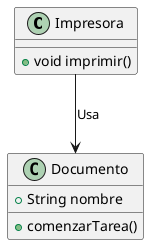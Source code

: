 @startuml
Class Impresora {
    + void imprimir()
}

Class Documento {
    + String nombre
    + comenzarTarea()
}

Impresora --> Documento : Usa
@enduml
